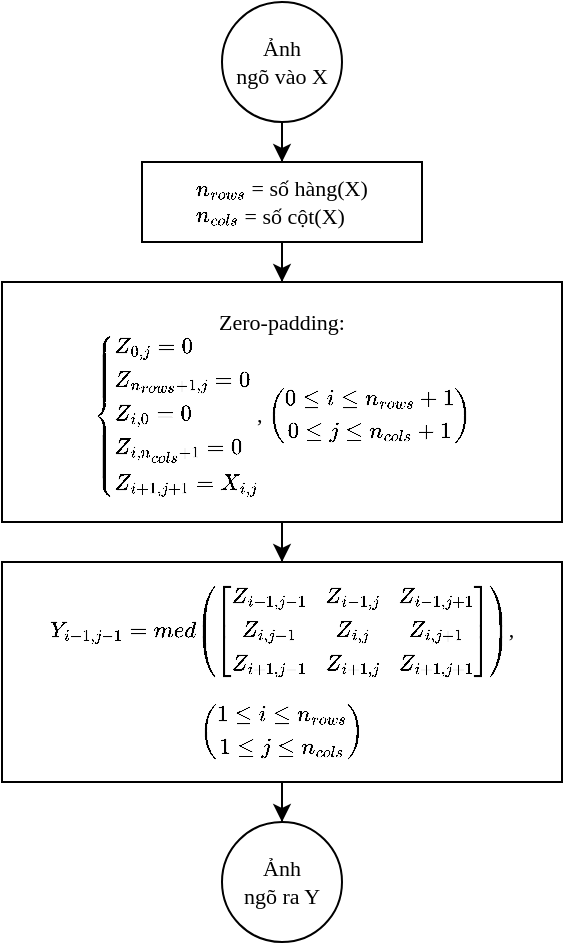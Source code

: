 <mxfile version="24.4.8" type="device">
  <diagram id="C5RBs43oDa-KdzZeNtuy" name="Page-1">
    <mxGraphModel dx="677" dy="406" grid="1" gridSize="10" guides="1" tooltips="1" connect="1" arrows="1" fold="1" page="1" pageScale="1" pageWidth="827" pageHeight="1169" math="1" shadow="0">
      <root>
        <mxCell id="WIyWlLk6GJQsqaUBKTNV-0" />
        <mxCell id="WIyWlLk6GJQsqaUBKTNV-1" parent="WIyWlLk6GJQsqaUBKTNV-0" />
        <mxCell id="JyFhFdbp5NXNAL2W21el-2" style="edgeStyle=orthogonalEdgeStyle;rounded=0;orthogonalLoop=1;jettySize=auto;html=1;entryX=0.5;entryY=0;entryDx=0;entryDy=0;" edge="1" parent="WIyWlLk6GJQsqaUBKTNV-1" source="oVPd4O4VAUAXnWLhdtpO-2" target="JyFhFdbp5NXNAL2W21el-0">
          <mxGeometry relative="1" as="geometry" />
        </mxCell>
        <mxCell id="oVPd4O4VAUAXnWLhdtpO-2" value="Ảnh &lt;br style=&quot;font-size: 11px;&quot;&gt;ngõ vào X" style="ellipse;whiteSpace=wrap;html=1;aspect=fixed;fontFamily=Lucida Console;fontSize=11;" parent="WIyWlLk6GJQsqaUBKTNV-1" vertex="1">
          <mxGeometry x="110" width="60" height="60" as="geometry" />
        </mxCell>
        <mxCell id="JyFhFdbp5NXNAL2W21el-5" style="edgeStyle=orthogonalEdgeStyle;rounded=0;orthogonalLoop=1;jettySize=auto;html=1;entryX=0.5;entryY=0;entryDx=0;entryDy=0;" edge="1" parent="WIyWlLk6GJQsqaUBKTNV-1" source="PT52hOmJ2-Wrh06CAvcp-5" target="PT52hOmJ2-Wrh06CAvcp-18">
          <mxGeometry relative="1" as="geometry" />
        </mxCell>
        <mxCell id="PT52hOmJ2-Wrh06CAvcp-5" value="&lt;div style=&quot;font-size: 11px;&quot;&gt;`Y_(i-1,j-1) = \med([[Z_(i-1,j-1), Z_(i-1,j), Z_(i-1,j+1)],[Z_(i,j-1), Z_(i,j), Z_(i,j+1)],[Z_(i+1,j-1), Z_(i+1,j), Z_(i+1,j+1)]])`,&lt;br&gt;&lt;br&gt;&lt;span style=&quot;&quot;&gt;`((1&amp;lt;=i&amp;lt;=n_(rows)), (1&amp;lt;=j&amp;lt;=n_(cols)))`&lt;/span&gt;&lt;br&gt;&lt;/div&gt;" style="rounded=0;whiteSpace=wrap;html=1;fontFamily=Lucida Console;align=center;" parent="WIyWlLk6GJQsqaUBKTNV-1" vertex="1">
          <mxGeometry y="280" width="280" height="110" as="geometry" />
        </mxCell>
        <mxCell id="PT52hOmJ2-Wrh06CAvcp-18" value="Ảnh &lt;br style=&quot;font-size: 11px;&quot;&gt;ngõ ra Y" style="ellipse;whiteSpace=wrap;html=1;aspect=fixed;fontFamily=Lucida Console;fontSize=11;" parent="WIyWlLk6GJQsqaUBKTNV-1" vertex="1">
          <mxGeometry x="110" y="410" width="60" height="60" as="geometry" />
        </mxCell>
        <mxCell id="JyFhFdbp5NXNAL2W21el-3" style="edgeStyle=orthogonalEdgeStyle;rounded=0;orthogonalLoop=1;jettySize=auto;html=1;entryX=0.5;entryY=0;entryDx=0;entryDy=0;" edge="1" parent="WIyWlLk6GJQsqaUBKTNV-1" source="JyFhFdbp5NXNAL2W21el-0" target="JyFhFdbp5NXNAL2W21el-1">
          <mxGeometry relative="1" as="geometry" />
        </mxCell>
        <mxCell id="JyFhFdbp5NXNAL2W21el-0" value="&lt;div style=&quot;font-size: 11px; text-align: left;&quot;&gt;`n_(rows)` = số hàng(X)&lt;br&gt;`n_(cols)` = số cột(X)&lt;/div&gt;" style="rounded=0;whiteSpace=wrap;html=1;fontFamily=Lucida Console;" vertex="1" parent="WIyWlLk6GJQsqaUBKTNV-1">
          <mxGeometry x="70" y="80" width="140" height="40" as="geometry" />
        </mxCell>
        <mxCell id="JyFhFdbp5NXNAL2W21el-4" style="edgeStyle=orthogonalEdgeStyle;rounded=0;orthogonalLoop=1;jettySize=auto;html=1;entryX=0.5;entryY=0;entryDx=0;entryDy=0;" edge="1" parent="WIyWlLk6GJQsqaUBKTNV-1" source="JyFhFdbp5NXNAL2W21el-1" target="PT52hOmJ2-Wrh06CAvcp-5">
          <mxGeometry relative="1" as="geometry" />
        </mxCell>
        <mxCell id="JyFhFdbp5NXNAL2W21el-1" value="&lt;div style=&quot;font-size: 11px;&quot;&gt;Zero-padding:&lt;br&gt;`{(Z_(0,j)=0), (Z_(n_(rows)+1,j)=0), (Z_(i,0) = 0), (Z_(i,n_(cols)+1)=0), (Z_(i+1,j+1)=X_(i,j)):}`, `((0&amp;lt;=i&amp;lt;=n_(rows)+1), (0&amp;lt;=j&amp;lt;=n_(cols)+1))`&lt;br&gt;&lt;/div&gt;" style="rounded=0;whiteSpace=wrap;html=1;fontFamily=Lucida Console;align=center;" vertex="1" parent="WIyWlLk6GJQsqaUBKTNV-1">
          <mxGeometry y="140" width="280" height="120" as="geometry" />
        </mxCell>
      </root>
    </mxGraphModel>
  </diagram>
</mxfile>
